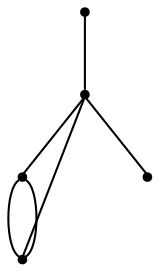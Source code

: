 graph {
  node [shape=point,comment="{\"directed\":false,\"doi\":\"10.1007/978-3-642-11805-0_17\",\"figure\":\"2\"}"]

  v0 [pos="893.3518211276031,983.7367784257369"]
  v1 [pos="892.9765414215797,657.055528425737"]
  v2 [pos="837.4352562749107,788.9160009488193"]
  v3 [pos="743.5529448664465,755.9664015613903"]
  v4 [pos="744.7413120447203,860.1292880942606"]

  v0 -- v1 [id="-1",pos="893.3518211276031,983.7367784257369 1131.737465862895,806.501535616788 1131.737465862895,806.501535616788 1131.737465862895,806.501535616788 892.9765414215797,657.055528425737 892.9765414215797,657.055528425737 892.9765414215797,657.055528425737"]
  v4 -- v2 [id="-3",pos="744.7413120447203,860.1292880942606 837.4352562749107,788.9160009488193 837.4352562749107,788.9160009488193 837.4352562749107,788.9160009488193"]
  v2 -- v3 [id="-4",pos="837.4352562749107,788.9160009488193 743.5529448664465,755.9664015613903 743.5529448664465,755.9664015613903 743.5529448664465,755.9664015613903"]
  v2 -- v1 [id="-5",pos="837.4352562749107,788.9160009488193 892.9765414215797,657.055528425737 892.9765414215797,657.055528425737 892.9765414215797,657.055528425737"]
  v2 -- v0 [id="-9",pos="837.4352562749107,788.9160009488193 893.3518211276031,983.7367784257369 893.3518211276031,983.7367784257369 893.3518211276031,983.7367784257369"]
  v0 -- v1 [id="-14",pos="893.3518211276031,983.7367784257369 892.9765414215797,657.055528425737 892.9765414215797,657.055528425737 892.9765414215797,657.055528425737"]
}